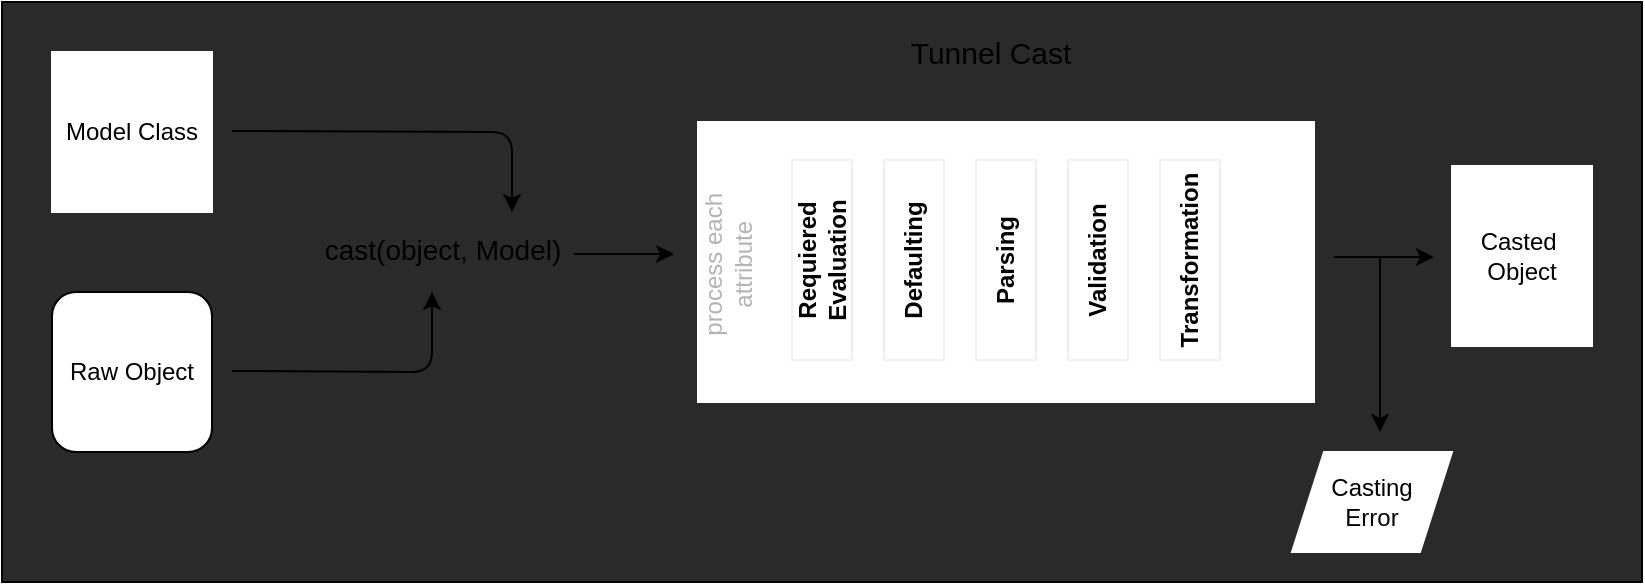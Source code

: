 <mxfile version="13.1.3">
    <diagram id="6hGFLwfOUW9BJ-s0fimq" name="Page-1">
        <mxGraphModel dx="717" dy="399" grid="1" gridSize="10" guides="1" tooltips="1" connect="1" arrows="1" fold="1" page="1" pageScale="1" pageWidth="827" pageHeight="1169" math="0" shadow="0">
            <root>
                <mxCell id="0"/>
                <mxCell id="1" parent="0"/>
                <mxCell id="37" value="" style="rounded=0;whiteSpace=wrap;html=1;fillColor=#2A2A2A;" vertex="1" parent="1">
                    <mxGeometry y="15" width="820" height="290" as="geometry"/>
                </mxCell>
                <mxCell id="18" value="&lt;span style=&quot;font-style: normal&quot;&gt;Tunnel Cast&lt;/span&gt;" style="text;html=1;align=center;verticalAlign=middle;resizable=0;points=[];autosize=1;strokeWidth=1;fontSize=15;fontStyle=2" parent="1" vertex="1">
                    <mxGeometry x="444" y="30" width="100" height="20" as="geometry"/>
                </mxCell>
                <mxCell id="38" value="" style="group" vertex="1" connectable="0" parent="1">
                    <mxGeometry x="25" y="40" width="770" height="250" as="geometry"/>
                </mxCell>
                <mxCell id="5" value="Raw Object" style="rounded=1;whiteSpace=wrap;html=1;" parent="38" vertex="1">
                    <mxGeometry y="120" width="80" height="80" as="geometry"/>
                </mxCell>
                <mxCell id="10" value="" style="endArrow=classic;html=1;verticalAlign=middle;" parent="38" edge="1">
                    <mxGeometry width="50" height="50" relative="1" as="geometry">
                        <mxPoint x="90" y="39.5" as="sourcePoint"/>
                        <mxPoint x="230" y="80" as="targetPoint"/>
                        <Array as="points">
                            <mxPoint x="230" y="40"/>
                        </Array>
                    </mxGeometry>
                </mxCell>
                <mxCell id="20" value="Model Class" style="whiteSpace=wrap;html=1;aspect=fixed;strokeColor=#FFFFFF;" parent="38" vertex="1">
                    <mxGeometry width="80" height="80" as="geometry"/>
                </mxCell>
                <mxCell id="21" value="" style="endArrow=classic;html=1;" parent="38" edge="1">
                    <mxGeometry width="50" height="50" relative="1" as="geometry">
                        <mxPoint x="90" y="159.5" as="sourcePoint"/>
                        <mxPoint x="190" y="120" as="targetPoint"/>
                        <Array as="points">
                            <mxPoint x="190" y="160"/>
                        </Array>
                    </mxGeometry>
                </mxCell>
                <mxCell id="23" value="&lt;font style=&quot;font-size: 14px&quot;&gt;cast(object, Model)&lt;/font&gt;" style="text;html=1;align=center;verticalAlign=middle;resizable=0;points=[];autosize=1;" parent="38" vertex="1">
                    <mxGeometry x="130" y="89" width="130" height="20" as="geometry"/>
                </mxCell>
                <mxCell id="25" value="" style="endArrow=classic;html=1;" parent="38" edge="1">
                    <mxGeometry width="50" height="50" relative="1" as="geometry">
                        <mxPoint x="261" y="101" as="sourcePoint"/>
                        <mxPoint x="311" y="101" as="targetPoint"/>
                    </mxGeometry>
                </mxCell>
                <mxCell id="29" value="" style="endArrow=classic;html=1;" parent="38" edge="1">
                    <mxGeometry width="50" height="50" relative="1" as="geometry">
                        <mxPoint x="641" y="102.5" as="sourcePoint"/>
                        <mxPoint x="691" y="102.5" as="targetPoint"/>
                    </mxGeometry>
                </mxCell>
                <mxCell id="31" value="&lt;span&gt;Casted&amp;nbsp;&lt;/span&gt;&lt;br&gt;&lt;span&gt;Object&lt;/span&gt;" style="rounded=0;whiteSpace=wrap;html=1;strokeColor=#FFFFFF;" parent="38" vertex="1">
                    <mxGeometry x="700" y="57" width="70" height="90" as="geometry"/>
                </mxCell>
                <mxCell id="34" value="" style="endArrow=classic;html=1;fontSize=12;" parent="38" edge="1">
                    <mxGeometry width="50" height="50" relative="1" as="geometry">
                        <mxPoint x="664" y="103" as="sourcePoint"/>
                        <mxPoint x="664" y="190" as="targetPoint"/>
                    </mxGeometry>
                </mxCell>
                <mxCell id="36" value="Casting &lt;br&gt;Error" style="shape=parallelogram;perimeter=parallelogramPerimeter;whiteSpace=wrap;html=1;strokeColor=#FFFFFF;strokeWidth=1;fontSize=12;" parent="38" vertex="1">
                    <mxGeometry x="620" y="200" width="80" height="50" as="geometry"/>
                </mxCell>
                <mxCell id="30" value="" style="shape=process;whiteSpace=wrap;html=1;backgroundOutline=1;strokeColor=#FFFFFF;" parent="1" vertex="1">
                    <mxGeometry x="348" y="75" width="308" height="140" as="geometry"/>
                </mxCell>
                <mxCell id="33" value="&lt;font color=&quot;#b3b3b3&quot;&gt;process each&amp;nbsp;&lt;br style=&quot;font-size: 12px&quot;&gt;attribute&amp;nbsp;&lt;/font&gt;" style="text;html=1;align=center;verticalAlign=middle;resizable=0;points=[];autosize=1;fontSize=12;rotation=270;" parent="1" vertex="1">
                    <mxGeometry x="318" y="130" width="90" height="30" as="geometry"/>
                </mxCell>
                <mxCell id="11" value="&lt;b&gt;Parsing&lt;/b&gt;" style="rounded=0;whiteSpace=wrap;html=1;strokeColor=#F0F0F0;rotation=-90;" parent="1" vertex="1">
                    <mxGeometry x="452" y="129" width="100" height="30" as="geometry"/>
                </mxCell>
                <mxCell id="12" value="&lt;b&gt;Validation&lt;/b&gt;" style="rounded=0;whiteSpace=wrap;html=1;strokeColor=#F0F0F0;rotation=-90;" parent="1" vertex="1">
                    <mxGeometry x="498" y="129" width="100" height="30" as="geometry"/>
                </mxCell>
                <mxCell id="14" value="&lt;b&gt;Transformation&lt;/b&gt;" style="rounded=0;whiteSpace=wrap;html=1;strokeColor=#F0F0F0;rotation=-90;" parent="1" vertex="1">
                    <mxGeometry x="544" y="129" width="100" height="30" as="geometry"/>
                </mxCell>
                <mxCell id="16" value="&lt;b&gt;Requiered Evaluation&lt;/b&gt;" style="rounded=0;whiteSpace=wrap;html=1;strokeColor=#F0F0F0;rotation=-90;" parent="1" vertex="1">
                    <mxGeometry x="360" y="129" width="100" height="30" as="geometry"/>
                </mxCell>
                <mxCell id="17" value="&lt;b&gt;Defaulting&lt;/b&gt;" style="rounded=0;whiteSpace=wrap;html=1;strokeColor=#F0F0F0;rotation=-90;" parent="1" vertex="1">
                    <mxGeometry x="406" y="129" width="100" height="30" as="geometry"/>
                </mxCell>
            </root>
        </mxGraphModel>
    </diagram>
</mxfile>